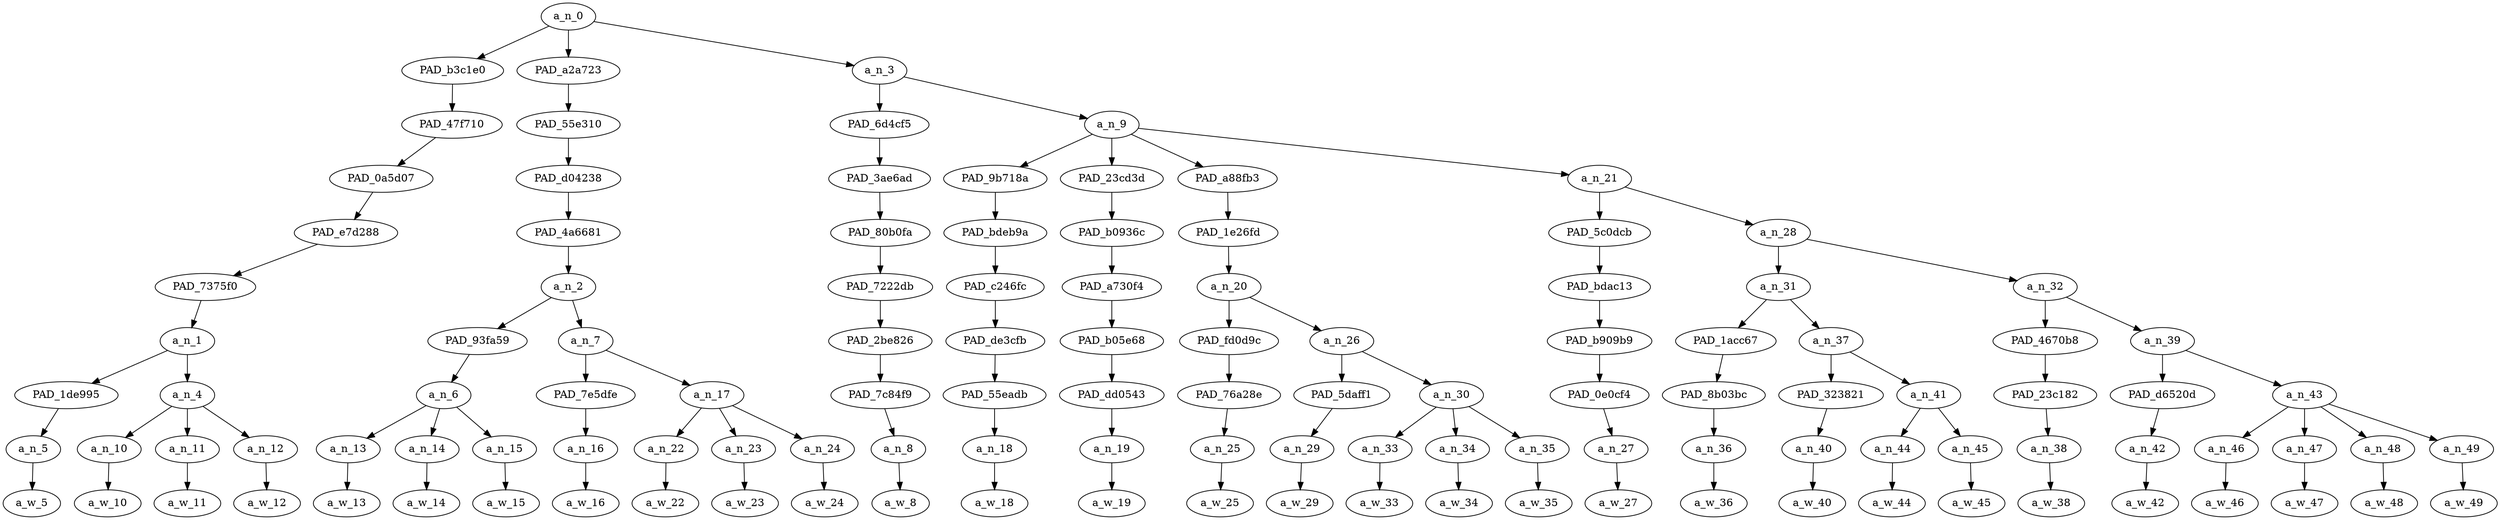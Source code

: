 strict digraph "" {
	a_n_0	[div_dir=1,
		index=0,
		level=9,
		pos="7.208333333333333,9!",
		text_span="[0, 1, 2, 3, 4, 5, 6, 7, 8, 9, 10, 11, 12, 13, 14, 15, 16, 17, 18, 19, 20, 21, 22, 23, 24, 25, 26, 27, 28, 29]",
		value=0.99999999];
	PAD_b3c1e0	[div_dir=-1,
		index=0,
		level=8,
		pos="2.0,8!",
		text_span="[0, 1, 2, 3]",
		value=0.11189876];
	a_n_0 -> PAD_b3c1e0;
	PAD_a2a723	[div_dir=-1,
		index=1,
		level=8,
		pos="6.5,8!",
		text_span="[4, 5, 6, 7, 8, 9, 10]",
		value=0.15789866];
	a_n_0 -> PAD_a2a723;
	a_n_3	[div_dir=1,
		index=2,
		level=8,
		pos="13.125,8!",
		text_span="[11, 12, 13, 14, 15, 16, 17, 18, 19, 20, 21, 22, 23, 24, 25, 26, 27, 28, 29]",
		value=0.73016484];
	a_n_0 -> a_n_3;
	PAD_47f710	[div_dir=-1,
		index=0,
		level=7,
		pos="2.0,7!",
		text_span="[0, 1, 2, 3]",
		value=0.11189876];
	PAD_b3c1e0 -> PAD_47f710;
	PAD_0a5d07	[div_dir=-1,
		index=0,
		level=6,
		pos="2.0,6!",
		text_span="[0, 1, 2, 3]",
		value=0.11189876];
	PAD_47f710 -> PAD_0a5d07;
	PAD_e7d288	[div_dir=-1,
		index=0,
		level=5,
		pos="2.0,5!",
		text_span="[0, 1, 2, 3]",
		value=0.11189876];
	PAD_0a5d07 -> PAD_e7d288;
	PAD_7375f0	[div_dir=-1,
		index=0,
		level=4,
		pos="2.0,4!",
		text_span="[0, 1, 2, 3]",
		value=0.11189876];
	PAD_e7d288 -> PAD_7375f0;
	a_n_1	[div_dir=-1,
		index=0,
		level=3,
		pos="2.0,3!",
		text_span="[0, 1, 2, 3]",
		value=0.11189876];
	PAD_7375f0 -> a_n_1;
	PAD_1de995	[div_dir=1,
		index=1,
		level=2,
		pos="3.0,2!",
		text_span="[3]",
		value=0.02697523];
	a_n_1 -> PAD_1de995;
	a_n_4	[div_dir=-1,
		index=0,
		level=2,
		pos="1.0,2!",
		text_span="[0, 1, 2]",
		value=0.08476176];
	a_n_1 -> a_n_4;
	a_n_5	[div_dir=1,
		index=3,
		level=1,
		pos="3.0,1!",
		text_span="[3]",
		value=0.02697523];
	PAD_1de995 -> a_n_5;
	a_w_5	[div_dir=0,
		index=3,
		level=0,
		pos="3,0!",
		text_span="[3]",
		value=hospital];
	a_n_5 -> a_w_5;
	a_n_10	[div_dir=-1,
		index=0,
		level=1,
		pos="0.0,1!",
		text_span="[0]",
		value=0.03953605];
	a_n_4 -> a_n_10;
	a_n_11	[div_dir=-1,
		index=1,
		level=1,
		pos="1.0,1!",
		text_span="[1]",
		value=0.02017720];
	a_n_4 -> a_n_11;
	a_n_12	[div_dir=-1,
		index=2,
		level=1,
		pos="2.0,1!",
		text_span="[2]",
		value=0.02484245];
	a_n_4 -> a_n_12;
	a_w_10	[div_dir=0,
		index=0,
		level=0,
		pos="0,0!",
		text_span="[0]",
		value=brigham];
	a_n_10 -> a_w_10;
	a_w_11	[div_dir=0,
		index=1,
		level=0,
		pos="1,0!",
		text_span="[1]",
		value=and];
	a_n_11 -> a_w_11;
	a_w_12	[div_dir=0,
		index=2,
		level=0,
		pos="2,0!",
		text_span="[2]",
		value=women];
	a_n_12 -> a_w_12;
	PAD_55e310	[div_dir=-1,
		index=1,
		level=7,
		pos="6.5,7!",
		text_span="[4, 5, 6, 7, 8, 9, 10]",
		value=0.15789866];
	PAD_a2a723 -> PAD_55e310;
	PAD_d04238	[div_dir=-1,
		index=1,
		level=6,
		pos="6.5,6!",
		text_span="[4, 5, 6, 7, 8, 9, 10]",
		value=0.15789866];
	PAD_55e310 -> PAD_d04238;
	PAD_4a6681	[div_dir=-1,
		index=1,
		level=5,
		pos="6.5,5!",
		text_span="[4, 5, 6, 7, 8, 9, 10]",
		value=0.15789866];
	PAD_d04238 -> PAD_4a6681;
	a_n_2	[div_dir=-1,
		index=1,
		level=4,
		pos="6.5,4!",
		text_span="[4, 5, 6, 7, 8, 9, 10]",
		value=0.15789866];
	PAD_4a6681 -> a_n_2;
	PAD_93fa59	[div_dir=-1,
		index=1,
		level=3,
		pos="5.0,3!",
		text_span="[4, 5, 6]",
		value=0.06991113];
	a_n_2 -> PAD_93fa59;
	a_n_7	[div_dir=-1,
		index=2,
		level=3,
		pos="8.0,3!",
		text_span="[7, 8, 9, 10]",
		value=0.08782092];
	a_n_2 -> a_n_7;
	a_n_6	[div_dir=-1,
		index=2,
		level=2,
		pos="5.0,2!",
		text_span="[4, 5, 6]",
		value=0.06991113];
	PAD_93fa59 -> a_n_6;
	a_n_13	[div_dir=-1,
		index=4,
		level=1,
		pos="4.0,1!",
		text_span="[4]",
		value=0.01943315];
	a_n_6 -> a_n_13;
	a_n_14	[div_dir=-1,
		index=5,
		level=1,
		pos="5.0,1!",
		text_span="[5]",
		value=0.02379228];
	a_n_6 -> a_n_14;
	a_n_15	[div_dir=-1,
		index=6,
		level=1,
		pos="6.0,1!",
		text_span="[6]",
		value=0.02650762];
	a_n_6 -> a_n_15;
	a_w_13	[div_dir=0,
		index=4,
		level=0,
		pos="4,0!",
		text_span="[4]",
		value=a];
	a_n_13 -> a_w_13;
	a_w_14	[div_dir=0,
		index=5,
		level=0,
		pos="5,0!",
		text_span="[5]",
		value=teaching];
	a_n_14 -> a_w_14;
	a_w_15	[div_dir=0,
		index=6,
		level=0,
		pos="6,0!",
		text_span="[6]",
		value=hospital1];
	a_n_15 -> a_w_15;
	PAD_7e5dfe	[div_dir=-1,
		index=3,
		level=2,
		pos="7.0,2!",
		text_span="[7]",
		value=0.01451654];
	a_n_7 -> PAD_7e5dfe;
	a_n_17	[div_dir=-1,
		index=4,
		level=2,
		pos="9.0,2!",
		text_span="[8, 9, 10]",
		value=0.07323967];
	a_n_7 -> a_n_17;
	a_n_16	[div_dir=-1,
		index=7,
		level=1,
		pos="7.0,1!",
		text_span="[7]",
		value=0.01451654];
	PAD_7e5dfe -> a_n_16;
	a_w_16	[div_dir=0,
		index=7,
		level=0,
		pos="7,0!",
		text_span="[7]",
		value=of];
	a_n_16 -> a_w_16;
	a_n_22	[div_dir=-1,
		index=8,
		level=1,
		pos="8.0,1!",
		text_span="[8]",
		value=0.02802958];
	a_n_17 -> a_n_22;
	a_n_23	[div_dir=-1,
		index=9,
		level=1,
		pos="9.0,1!",
		text_span="[9]",
		value=0.02514504];
	a_n_17 -> a_n_23;
	a_n_24	[div_dir=-1,
		index=10,
		level=1,
		pos="10.0,1!",
		text_span="[10]",
		value=0.02001744];
	a_n_17 -> a_n_24;
	a_w_22	[div_dir=0,
		index=8,
		level=0,
		pos="8,0!",
		text_span="[8]",
		value=harvard];
	a_n_22 -> a_w_22;
	a_w_23	[div_dir=0,
		index=9,
		level=0,
		pos="9,0!",
		text_span="[9]",
		value=medical];
	a_n_23 -> a_w_23;
	a_w_24	[div_dir=0,
		index=10,
		level=0,
		pos="10,0!",
		text_span="[10]",
		value=school];
	a_n_24 -> a_w_24;
	PAD_6d4cf5	[div_dir=-1,
		index=2,
		level=7,
		pos="11.0,7!",
		text_span="[11]",
		value=0.01932315];
	a_n_3 -> PAD_6d4cf5;
	a_n_9	[div_dir=1,
		index=3,
		level=7,
		pos="15.25,7!",
		text_span="[12, 13, 14, 15, 16, 17, 18, 19, 20, 21, 22, 23, 24, 25, 26, 27, 28, 29]",
		value=0.71063154];
	a_n_3 -> a_n_9;
	PAD_3ae6ad	[div_dir=-1,
		index=2,
		level=6,
		pos="11.0,6!",
		text_span="[11]",
		value=0.01932315];
	PAD_6d4cf5 -> PAD_3ae6ad;
	PAD_80b0fa	[div_dir=-1,
		index=2,
		level=5,
		pos="11.0,5!",
		text_span="[11]",
		value=0.01932315];
	PAD_3ae6ad -> PAD_80b0fa;
	PAD_7222db	[div_dir=-1,
		index=2,
		level=4,
		pos="11.0,4!",
		text_span="[11]",
		value=0.01932315];
	PAD_80b0fa -> PAD_7222db;
	PAD_2be826	[div_dir=-1,
		index=3,
		level=3,
		pos="11.0,3!",
		text_span="[11]",
		value=0.01932315];
	PAD_7222db -> PAD_2be826;
	PAD_7c84f9	[div_dir=-1,
		index=5,
		level=2,
		pos="11.0,2!",
		text_span="[11]",
		value=0.01932315];
	PAD_2be826 -> PAD_7c84f9;
	a_n_8	[div_dir=-1,
		index=11,
		level=1,
		pos="11.0,1!",
		text_span="[11]",
		value=0.01932315];
	PAD_7c84f9 -> a_n_8;
	a_w_8	[div_dir=0,
		index=11,
		level=0,
		pos="11,0!",
		text_span="[11]",
		value=is];
	a_n_8 -> a_w_8;
	PAD_9b718a	[div_dir=1,
		index=3,
		level=6,
		pos="12.0,6!",
		text_span="[12]",
		value=0.01962229];
	a_n_9 -> PAD_9b718a;
	PAD_23cd3d	[div_dir=-1,
		index=4,
		level=6,
		pos="13.0,6!",
		text_span="[13]",
		value=0.02353830];
	a_n_9 -> PAD_23cd3d;
	PAD_a88fb3	[div_dir=1,
		index=5,
		level=6,
		pos="15.0,6!",
		text_span="[14, 15, 16, 17, 18]",
		value=0.19906366];
	a_n_9 -> PAD_a88fb3;
	a_n_21	[div_dir=1,
		index=6,
		level=6,
		pos="21.0,6!",
		text_span="[19, 20, 21, 22, 23, 24, 25, 26, 27, 28, 29]",
		value=0.46817232];
	a_n_9 -> a_n_21;
	PAD_bdeb9a	[div_dir=1,
		index=3,
		level=5,
		pos="12.0,5!",
		text_span="[12]",
		value=0.01962229];
	PAD_9b718a -> PAD_bdeb9a;
	PAD_c246fc	[div_dir=1,
		index=3,
		level=4,
		pos="12.0,4!",
		text_span="[12]",
		value=0.01962229];
	PAD_bdeb9a -> PAD_c246fc;
	PAD_de3cfb	[div_dir=1,
		index=4,
		level=3,
		pos="12.0,3!",
		text_span="[12]",
		value=0.01962229];
	PAD_c246fc -> PAD_de3cfb;
	PAD_55eadb	[div_dir=1,
		index=6,
		level=2,
		pos="12.0,2!",
		text_span="[12]",
		value=0.01962229];
	PAD_de3cfb -> PAD_55eadb;
	a_n_18	[div_dir=1,
		index=12,
		level=1,
		pos="12.0,1!",
		text_span="[12]",
		value=0.01962229];
	PAD_55eadb -> a_n_18;
	a_w_18	[div_dir=0,
		index=12,
		level=0,
		pos="12,0!",
		text_span="[12]",
		value=taking];
	a_n_18 -> a_w_18;
	PAD_b0936c	[div_dir=-1,
		index=4,
		level=5,
		pos="13.0,5!",
		text_span="[13]",
		value=0.02353830];
	PAD_23cd3d -> PAD_b0936c;
	PAD_a730f4	[div_dir=-1,
		index=4,
		level=4,
		pos="13.0,4!",
		text_span="[13]",
		value=0.02353830];
	PAD_b0936c -> PAD_a730f4;
	PAD_b05e68	[div_dir=-1,
		index=5,
		level=3,
		pos="13.0,3!",
		text_span="[13]",
		value=0.02353830];
	PAD_a730f4 -> PAD_b05e68;
	PAD_dd0543	[div_dir=-1,
		index=7,
		level=2,
		pos="13.0,2!",
		text_span="[13]",
		value=0.02353830];
	PAD_b05e68 -> PAD_dd0543;
	a_n_19	[div_dir=-1,
		index=13,
		level=1,
		pos="13.0,1!",
		text_span="[13]",
		value=0.02353830];
	PAD_dd0543 -> a_n_19;
	a_w_19	[div_dir=0,
		index=13,
		level=0,
		pos="13,0!",
		text_span="[13]",
		value=down];
	a_n_19 -> a_w_19;
	PAD_1e26fd	[div_dir=1,
		index=5,
		level=5,
		pos="15.0,5!",
		text_span="[14, 15, 16, 17, 18]",
		value=0.19906366];
	PAD_a88fb3 -> PAD_1e26fd;
	a_n_20	[div_dir=1,
		index=5,
		level=4,
		pos="15.0,4!",
		text_span="[14, 15, 16, 17, 18]",
		value=0.19906366];
	PAD_1e26fd -> a_n_20;
	PAD_fd0d9c	[div_dir=1,
		index=6,
		level=3,
		pos="14.0,3!",
		text_span="[14]",
		value=0.03918910];
	a_n_20 -> PAD_fd0d9c;
	a_n_26	[div_dir=1,
		index=7,
		level=3,
		pos="16.0,3!",
		text_span="[15, 16, 17, 18]",
		value=0.15963593];
	a_n_20 -> a_n_26;
	PAD_76a28e	[div_dir=1,
		index=8,
		level=2,
		pos="14.0,2!",
		text_span="[14]",
		value=0.03918910];
	PAD_fd0d9c -> PAD_76a28e;
	a_n_25	[div_dir=1,
		index=14,
		level=1,
		pos="14.0,1!",
		text_span="[14]",
		value=0.03918910];
	PAD_76a28e -> a_n_25;
	a_w_25	[div_dir=0,
		index=14,
		level=0,
		pos="14,0!",
		text_span="[14]",
		value=portraits];
	a_n_25 -> a_w_25;
	PAD_5daff1	[div_dir=-1,
		index=9,
		level=2,
		pos="15.0,2!",
		text_span="[15]",
		value=0.01995662];
	a_n_26 -> PAD_5daff1;
	a_n_30	[div_dir=1,
		index=10,
		level=2,
		pos="17.0,2!",
		text_span="[16, 17, 18]",
		value=0.13947129];
	a_n_26 -> a_n_30;
	a_n_29	[div_dir=-1,
		index=15,
		level=1,
		pos="15.0,1!",
		text_span="[15]",
		value=0.01995662];
	PAD_5daff1 -> a_n_29;
	a_w_29	[div_dir=0,
		index=15,
		level=0,
		pos="15,0!",
		text_span="[15]",
		value=of1];
	a_n_29 -> a_w_29;
	a_n_33	[div_dir=1,
		index=16,
		level=1,
		pos="16.0,1!",
		text_span="[16]",
		value=0.05767062];
	a_n_30 -> a_n_33;
	a_n_34	[div_dir=1,
		index=17,
		level=1,
		pos="17.0,1!",
		text_span="[17]",
		value=0.04030475];
	a_n_30 -> a_n_34;
	a_n_35	[div_dir=1,
		index=18,
		level=1,
		pos="18.0,1!",
		text_span="[18]",
		value=0.04123271];
	a_n_30 -> a_n_35;
	a_w_33	[div_dir=0,
		index=16,
		level=0,
		pos="16,0!",
		text_span="[16]",
		value=white];
	a_n_33 -> a_w_33;
	a_w_34	[div_dir=0,
		index=17,
		level=0,
		pos="17,0!",
		text_span="[17]",
		value=medical1];
	a_n_34 -> a_w_34;
	a_w_35	[div_dir=0,
		index=18,
		level=0,
		pos="18,0!",
		text_span="[18]",
		value=legends];
	a_n_35 -> a_w_35;
	PAD_5c0dcb	[div_dir=-1,
		index=6,
		level=5,
		pos="19.0,5!",
		text_span="[19]",
		value=0.01944693];
	a_n_21 -> PAD_5c0dcb;
	a_n_28	[div_dir=1,
		index=7,
		level=5,
		pos="23.0,5!",
		text_span="[20, 21, 22, 23, 24, 25, 26, 27, 28, 29]",
		value=0.44854931];
	a_n_21 -> a_n_28;
	PAD_bdac13	[div_dir=-1,
		index=6,
		level=4,
		pos="19.0,4!",
		text_span="[19]",
		value=0.01944693];
	PAD_5c0dcb -> PAD_bdac13;
	PAD_b909b9	[div_dir=-1,
		index=8,
		level=3,
		pos="19.0,3!",
		text_span="[19]",
		value=0.01944693];
	PAD_bdac13 -> PAD_b909b9;
	PAD_0e0cf4	[div_dir=-1,
		index=11,
		level=2,
		pos="19.0,2!",
		text_span="[19]",
		value=0.01944693];
	PAD_b909b9 -> PAD_0e0cf4;
	a_n_27	[div_dir=-1,
		index=19,
		level=1,
		pos="19.0,1!",
		text_span="[19]",
		value=0.01944693];
	PAD_0e0cf4 -> a_n_27;
	a_w_27	[div_dir=0,
		index=19,
		level=0,
		pos="19,0!",
		text_span="[19]",
		value=because];
	a_n_27 -> a_w_27;
	a_n_31	[div_dir=1,
		index=7,
		level=4,
		pos="20.875,4!",
		text_span="[20, 21, 22, 23]",
		value=0.16622210];
	a_n_28 -> a_n_31;
	a_n_32	[div_dir=1,
		index=8,
		level=4,
		pos="25.125,4!",
		text_span="[24, 25, 26, 27, 28, 29]",
		value=0.28213432];
	a_n_28 -> a_n_32;
	PAD_1acc67	[div_dir=1,
		index=9,
		level=3,
		pos="20.0,3!",
		text_span="[20]",
		value=0.01931354];
	a_n_31 -> PAD_1acc67;
	a_n_37	[div_dir=1,
		index=10,
		level=3,
		pos="21.75,3!",
		text_span="[21, 22, 23]",
		value=0.14668601];
	a_n_31 -> a_n_37;
	PAD_8b03bc	[div_dir=1,
		index=12,
		level=2,
		pos="20.0,2!",
		text_span="[20]",
		value=0.01931354];
	PAD_1acc67 -> PAD_8b03bc;
	a_n_36	[div_dir=1,
		index=20,
		level=1,
		pos="20.0,1!",
		text_span="[20]",
		value=0.01931354];
	PAD_8b03bc -> a_n_36;
	a_w_36	[div_dir=0,
		index=20,
		level=0,
		pos="20,0!",
		text_span="[20]",
		value=they];
	a_n_36 -> a_w_36;
	PAD_323821	[div_dir=-1,
		index=13,
		level=2,
		pos="21.0,2!",
		text_span="[21]",
		value=0.03917177];
	a_n_37 -> PAD_323821;
	a_n_41	[div_dir=1,
		index=14,
		level=2,
		pos="22.5,2!",
		text_span="[22, 23]",
		value=0.10730047];
	a_n_37 -> a_n_41;
	a_n_40	[div_dir=-1,
		index=21,
		level=1,
		pos="21.0,1!",
		text_span="[21]",
		value=0.03917177];
	PAD_323821 -> a_n_40;
	a_w_40	[div_dir=0,
		index=21,
		level=0,
		pos="21,0!",
		text_span="[21]",
		value=reinforce];
	a_n_40 -> a_w_40;
	a_n_44	[div_dir=1,
		index=22,
		level=1,
		pos="22.0,1!",
		text_span="[22]",
		value=0.06081078];
	a_n_41 -> a_n_44;
	a_n_45	[div_dir=1,
		index=23,
		level=1,
		pos="23.0,1!",
		text_span="[23]",
		value=0.04619448];
	a_n_41 -> a_n_45;
	a_w_44	[div_dir=0,
		index=22,
		level=0,
		pos="22,0!",
		text_span="[22]",
		value=white1];
	a_n_44 -> a_w_44;
	a_w_45	[div_dir=0,
		index=23,
		level=0,
		pos="23,0!",
		text_span="[23]",
		value=men];
	a_n_45 -> a_w_45;
	PAD_4670b8	[div_dir=1,
		index=11,
		level=3,
		pos="24.0,3!",
		text_span="[24]",
		value=0.02234720];
	a_n_32 -> PAD_4670b8;
	a_n_39	[div_dir=1,
		index=12,
		level=3,
		pos="26.25,3!",
		text_span="[25, 26, 27, 28, 29]",
		value=0.25970509];
	a_n_32 -> a_n_39;
	PAD_23c182	[div_dir=1,
		index=15,
		level=2,
		pos="24.0,2!",
		text_span="[24]",
		value=0.02234720];
	PAD_4670b8 -> PAD_23c182;
	a_n_38	[div_dir=1,
		index=24,
		level=1,
		pos="24.0,1!",
		text_span="[24]",
		value=0.02234720];
	PAD_23c182 -> a_n_38;
	a_w_38	[div_dir=0,
		index=24,
		level=0,
		pos="24,0!",
		text_span="[24]",
		value=are];
	a_n_38 -> a_w_38;
	PAD_d6520d	[div_dir=1,
		index=16,
		level=2,
		pos="25.0,2!",
		text_span="[25]",
		value=0.01935550];
	a_n_39 -> PAD_d6520d;
	a_n_43	[div_dir=1,
		index=17,
		level=2,
		pos="27.5,2!",
		text_span="[26, 27, 28, 29]",
		value=0.24027166];
	a_n_39 -> a_n_43;
	a_n_42	[div_dir=1,
		index=25,
		level=1,
		pos="25.0,1!",
		text_span="[25]",
		value=0.01935550];
	PAD_d6520d -> a_n_42;
	a_w_42	[div_dir=0,
		index=25,
		level=0,
		pos="25,0!",
		text_span="[25]",
		value=in];
	a_n_42 -> a_w_42;
	a_n_46	[div_dir=1,
		index=26,
		level=1,
		pos="26.0,1!",
		text_span="[26]",
		value=0.02990044];
	a_n_43 -> a_n_46;
	a_n_47	[div_dir=1,
		index=27,
		level=1,
		pos="27.0,1!",
		text_span="[27]",
		value=0.03831406];
	a_n_43 -> a_n_47;
	a_n_48	[div_dir=-1,
		index=28,
		level=1,
		pos="28.0,1!",
		text_span="[28]",
		value=0.13181441];
	a_n_43 -> a_n_48;
	a_n_49	[div_dir=1,
		index=29,
		level=1,
		pos="29.0,1!",
		text_span="[29]",
		value=0.04015949];
	a_n_43 -> a_n_49;
	a_w_46	[div_dir=0,
		index=26,
		level=0,
		pos="26,0!",
		text_span="[26]",
		value=charge];
	a_n_46 -> a_w_46;
	a_w_47	[div_dir=0,
		index=27,
		level=0,
		pos="27,0!",
		text_span="[27]",
		value=liberal];
	a_n_47 -> a_w_47;
	a_w_48	[div_dir=0,
		index=28,
		level=0,
		pos="28,0!",
		text_span="[28]",
		value=craziness];
	a_n_48 -> a_w_48;
	a_w_49	[div_dir=0,
		index=29,
		level=0,
		pos="29,0!",
		text_span="[29]",
		value=diversity];
	a_n_49 -> a_w_49;
}
